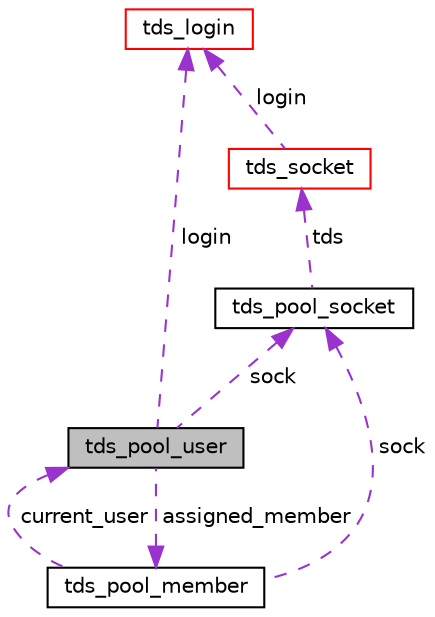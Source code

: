 digraph "tds_pool_user"
{
 // LATEX_PDF_SIZE
  edge [fontname="Helvetica",fontsize="10",labelfontname="Helvetica",labelfontsize="10"];
  node [fontname="Helvetica",fontsize="10",shape=record];
  Node1 [label="tds_pool_user",height=0.2,width=0.4,color="black", fillcolor="grey75", style="filled", fontcolor="black",tooltip=" "];
  Node2 -> Node1 [dir="back",color="darkorchid3",fontsize="10",style="dashed",label=" assigned_member" ,fontname="Helvetica"];
  Node2 [label="tds_pool_member",height=0.2,width=0.4,color="black", fillcolor="white", style="filled",URL="$a00695.html",tooltip=" "];
  Node1 -> Node2 [dir="back",color="darkorchid3",fontsize="10",style="dashed",label=" current_user" ,fontname="Helvetica"];
  Node3 -> Node2 [dir="back",color="darkorchid3",fontsize="10",style="dashed",label=" sock" ,fontname="Helvetica"];
  Node3 [label="tds_pool_socket",height=0.2,width=0.4,color="black", fillcolor="white", style="filled",URL="$a00687.html",tooltip=" "];
  Node4 -> Node3 [dir="back",color="darkorchid3",fontsize="10",style="dashed",label=" tds" ,fontname="Helvetica"];
  Node4 [label="tds_socket",height=0.2,width=0.4,color="red", fillcolor="white", style="filled",URL="$a01235.html",tooltip="Information for a server connection."];
  Node5 -> Node4 [dir="back",color="darkorchid3",fontsize="10",style="dashed",label=" login" ,fontname="Helvetica"];
  Node5 [label="tds_login",height=0.2,width=0.4,color="red", fillcolor="white", style="filled",URL="$a01143.html",tooltip=" "];
  Node5 -> Node1 [dir="back",color="darkorchid3",fontsize="10",style="dashed",label=" login" ,fontname="Helvetica"];
  Node3 -> Node1 [dir="back",color="darkorchid3",fontsize="10",style="dashed",label=" sock" ,fontname="Helvetica"];
}
